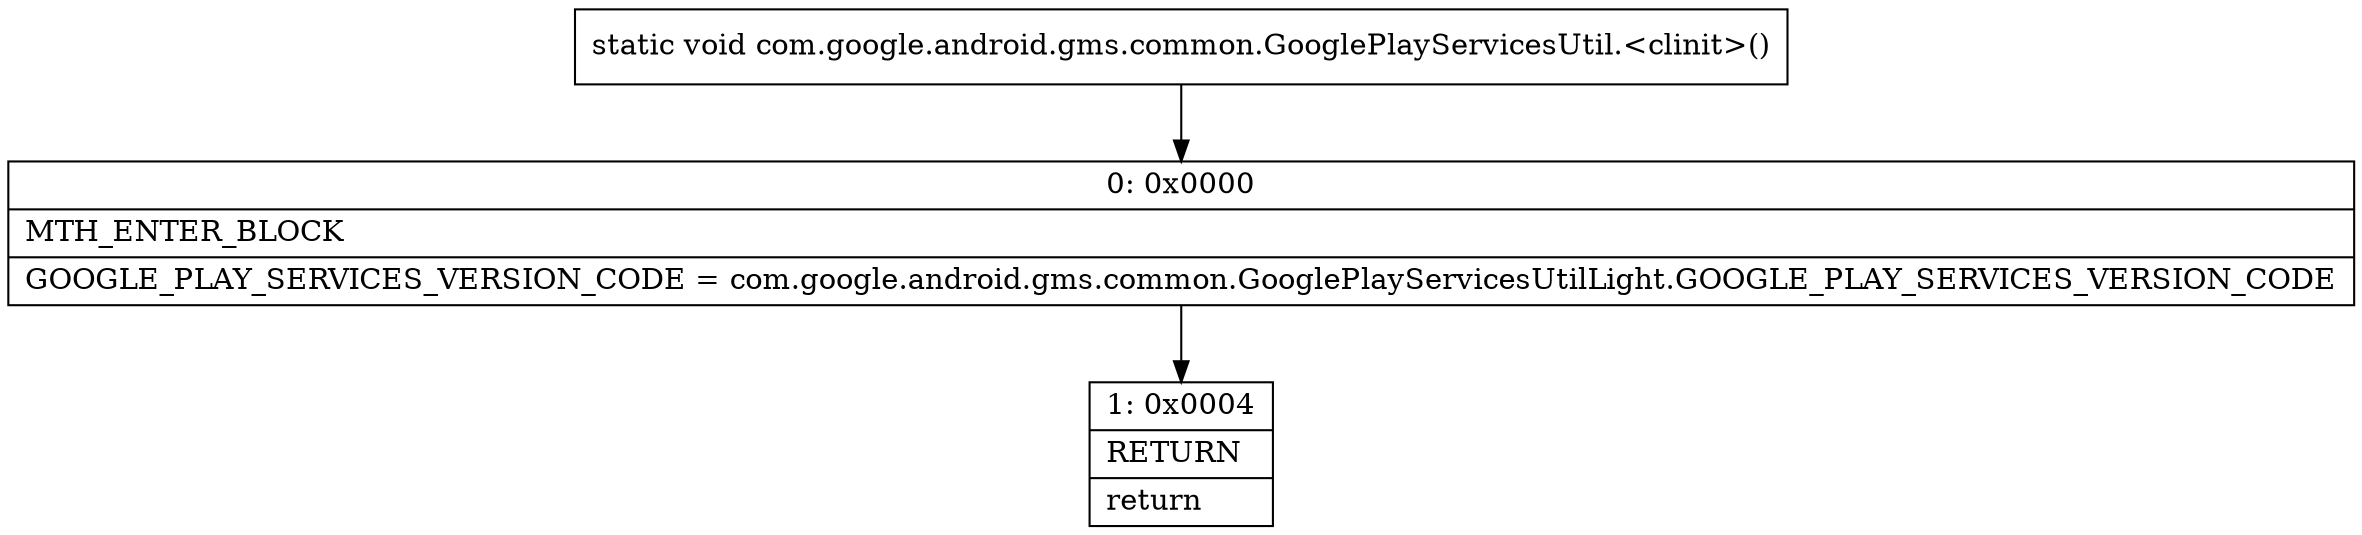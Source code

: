 digraph "CFG forcom.google.android.gms.common.GooglePlayServicesUtil.\<clinit\>()V" {
Node_0 [shape=record,label="{0\:\ 0x0000|MTH_ENTER_BLOCK\l|GOOGLE_PLAY_SERVICES_VERSION_CODE = com.google.android.gms.common.GooglePlayServicesUtilLight.GOOGLE_PLAY_SERVICES_VERSION_CODE\l}"];
Node_1 [shape=record,label="{1\:\ 0x0004|RETURN\l|return\l}"];
MethodNode[shape=record,label="{static void com.google.android.gms.common.GooglePlayServicesUtil.\<clinit\>() }"];
MethodNode -> Node_0;
Node_0 -> Node_1;
}

